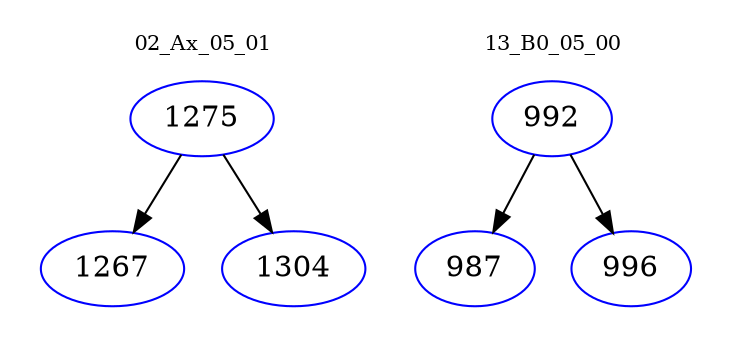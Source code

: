 digraph{
subgraph cluster_0 {
color = white
label = "02_Ax_05_01";
fontsize=10;
T0_1275 [label="1275", color="blue"]
T0_1275 -> T0_1267 [color="black"]
T0_1267 [label="1267", color="blue"]
T0_1275 -> T0_1304 [color="black"]
T0_1304 [label="1304", color="blue"]
}
subgraph cluster_1 {
color = white
label = "13_B0_05_00";
fontsize=10;
T1_992 [label="992", color="blue"]
T1_992 -> T1_987 [color="black"]
T1_987 [label="987", color="blue"]
T1_992 -> T1_996 [color="black"]
T1_996 [label="996", color="blue"]
}
}
